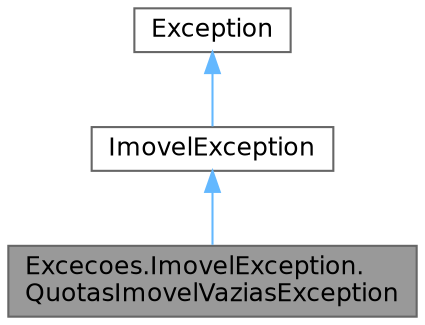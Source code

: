 digraph "Excecoes.ImovelException.QuotasImovelVaziasException"
{
 // LATEX_PDF_SIZE
  bgcolor="transparent";
  edge [fontname=Helvetica,fontsize=12,labelfontname=Helvetica,labelfontsize=10];
  node [fontname=Helvetica,fontsize=12,shape=box,height=0.2,width=0.4];
  Node1 [id="Node000001",label="Excecoes.ImovelException.\lQuotasImovelVaziasException",height=0.2,width=0.4,color="gray40", fillcolor="grey60", style="filled", fontcolor="black",tooltip="Exceção lançada quando a lista de quotas associadas ao imóvel está vazia."];
  Node2 -> Node1 [id="edge1_Node000001_Node000002",dir="back",color="steelblue1",style="solid",tooltip=" "];
  Node2 [id="Node000002",label="ImovelException",height=0.2,width=0.4,color="gray40", fillcolor="white", style="filled",URL="$class_excecoes_1_1_imovel_exception.html",tooltip="Exceção base para o domínio de Imóvel."];
  Node3 -> Node2 [id="edge2_Node000002_Node000003",dir="back",color="steelblue1",style="solid",tooltip=" "];
  Node3 [id="Node000003",label="Exception",height=0.2,width=0.4,color="gray40", fillcolor="white", style="filled",tooltip=" "];
}
